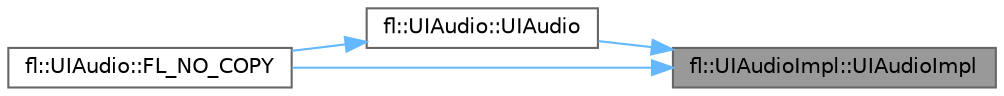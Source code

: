 digraph "fl::UIAudioImpl::UIAudioImpl"
{
 // INTERACTIVE_SVG=YES
 // LATEX_PDF_SIZE
  bgcolor="transparent";
  edge [fontname=Helvetica,fontsize=10,labelfontname=Helvetica,labelfontsize=10];
  node [fontname=Helvetica,fontsize=10,shape=box,height=0.2,width=0.4];
  rankdir="RL";
  Node1 [id="Node000001",label="fl::UIAudioImpl::UIAudioImpl",height=0.2,width=0.4,color="gray40", fillcolor="grey60", style="filled", fontcolor="black",tooltip=" "];
  Node1 -> Node2 [id="edge1_Node000001_Node000002",dir="back",color="steelblue1",style="solid",tooltip=" "];
  Node2 [id="Node000002",label="fl::UIAudio::UIAudio",height=0.2,width=0.4,color="grey40", fillcolor="white", style="filled",URL="$d2/d4d/classfl_1_1_u_i_audio_a7113accd92f49ef3eed1a9632d239e4f.html#a7113accd92f49ef3eed1a9632d239e4f",tooltip=" "];
  Node2 -> Node3 [id="edge2_Node000002_Node000003",dir="back",color="steelblue1",style="solid",tooltip=" "];
  Node3 [id="Node000003",label="fl::UIAudio::FL_NO_COPY",height=0.2,width=0.4,color="grey40", fillcolor="white", style="filled",URL="$d2/d4d/classfl_1_1_u_i_audio_a81e434a8103f4068781c0fcca89bb042.html#a81e434a8103f4068781c0fcca89bb042",tooltip=" "];
  Node1 -> Node3 [id="edge3_Node000001_Node000003",dir="back",color="steelblue1",style="solid",tooltip=" "];
}
